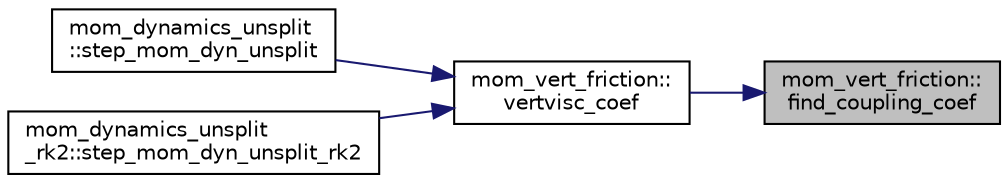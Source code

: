 digraph "mom_vert_friction::find_coupling_coef"
{
 // INTERACTIVE_SVG=YES
 // LATEX_PDF_SIZE
  edge [fontname="Helvetica",fontsize="10",labelfontname="Helvetica",labelfontsize="10"];
  node [fontname="Helvetica",fontsize="10",shape=record];
  rankdir="RL";
  Node1 [label="mom_vert_friction::\lfind_coupling_coef",height=0.2,width=0.4,color="black", fillcolor="grey75", style="filled", fontcolor="black",tooltip="Calculate the 'coupling coefficient' (a_cpl) at the interfaces. If BOTTOMDRAGLAW is defined,..."];
  Node1 -> Node2 [dir="back",color="midnightblue",fontsize="10",style="solid",fontname="Helvetica"];
  Node2 [label="mom_vert_friction::\lvertvisc_coef",height=0.2,width=0.4,color="black", fillcolor="white", style="filled",URL="$namespacemom__vert__friction.html#ac281f6595593b33436594112785e982b",tooltip="Calculate the coupling coefficients (CSa_u and CSa_v) and effective layer thicknesses (CSh_u and CSh_..."];
  Node2 -> Node3 [dir="back",color="midnightblue",fontsize="10",style="solid",fontname="Helvetica"];
  Node3 [label="mom_dynamics_unsplit\l::step_mom_dyn_unsplit",height=0.2,width=0.4,color="black", fillcolor="white", style="filled",URL="$namespacemom__dynamics__unsplit.html#ab72d911d187f9247b6cc72d87e815370",tooltip="Step the MOM6 dynamics using an unsplit mixed 2nd order (for continuity) and 3rd order (for the invis..."];
  Node2 -> Node4 [dir="back",color="midnightblue",fontsize="10",style="solid",fontname="Helvetica"];
  Node4 [label="mom_dynamics_unsplit\l_rk2::step_mom_dyn_unsplit_rk2",height=0.2,width=0.4,color="black", fillcolor="white", style="filled",URL="$namespacemom__dynamics__unsplit__rk2.html#a25424d65cc3339442e528c0a92b173a3",tooltip="Step the MOM6 dynamics using an unsplit quasi-2nd order Runge-Kutta scheme."];
}
